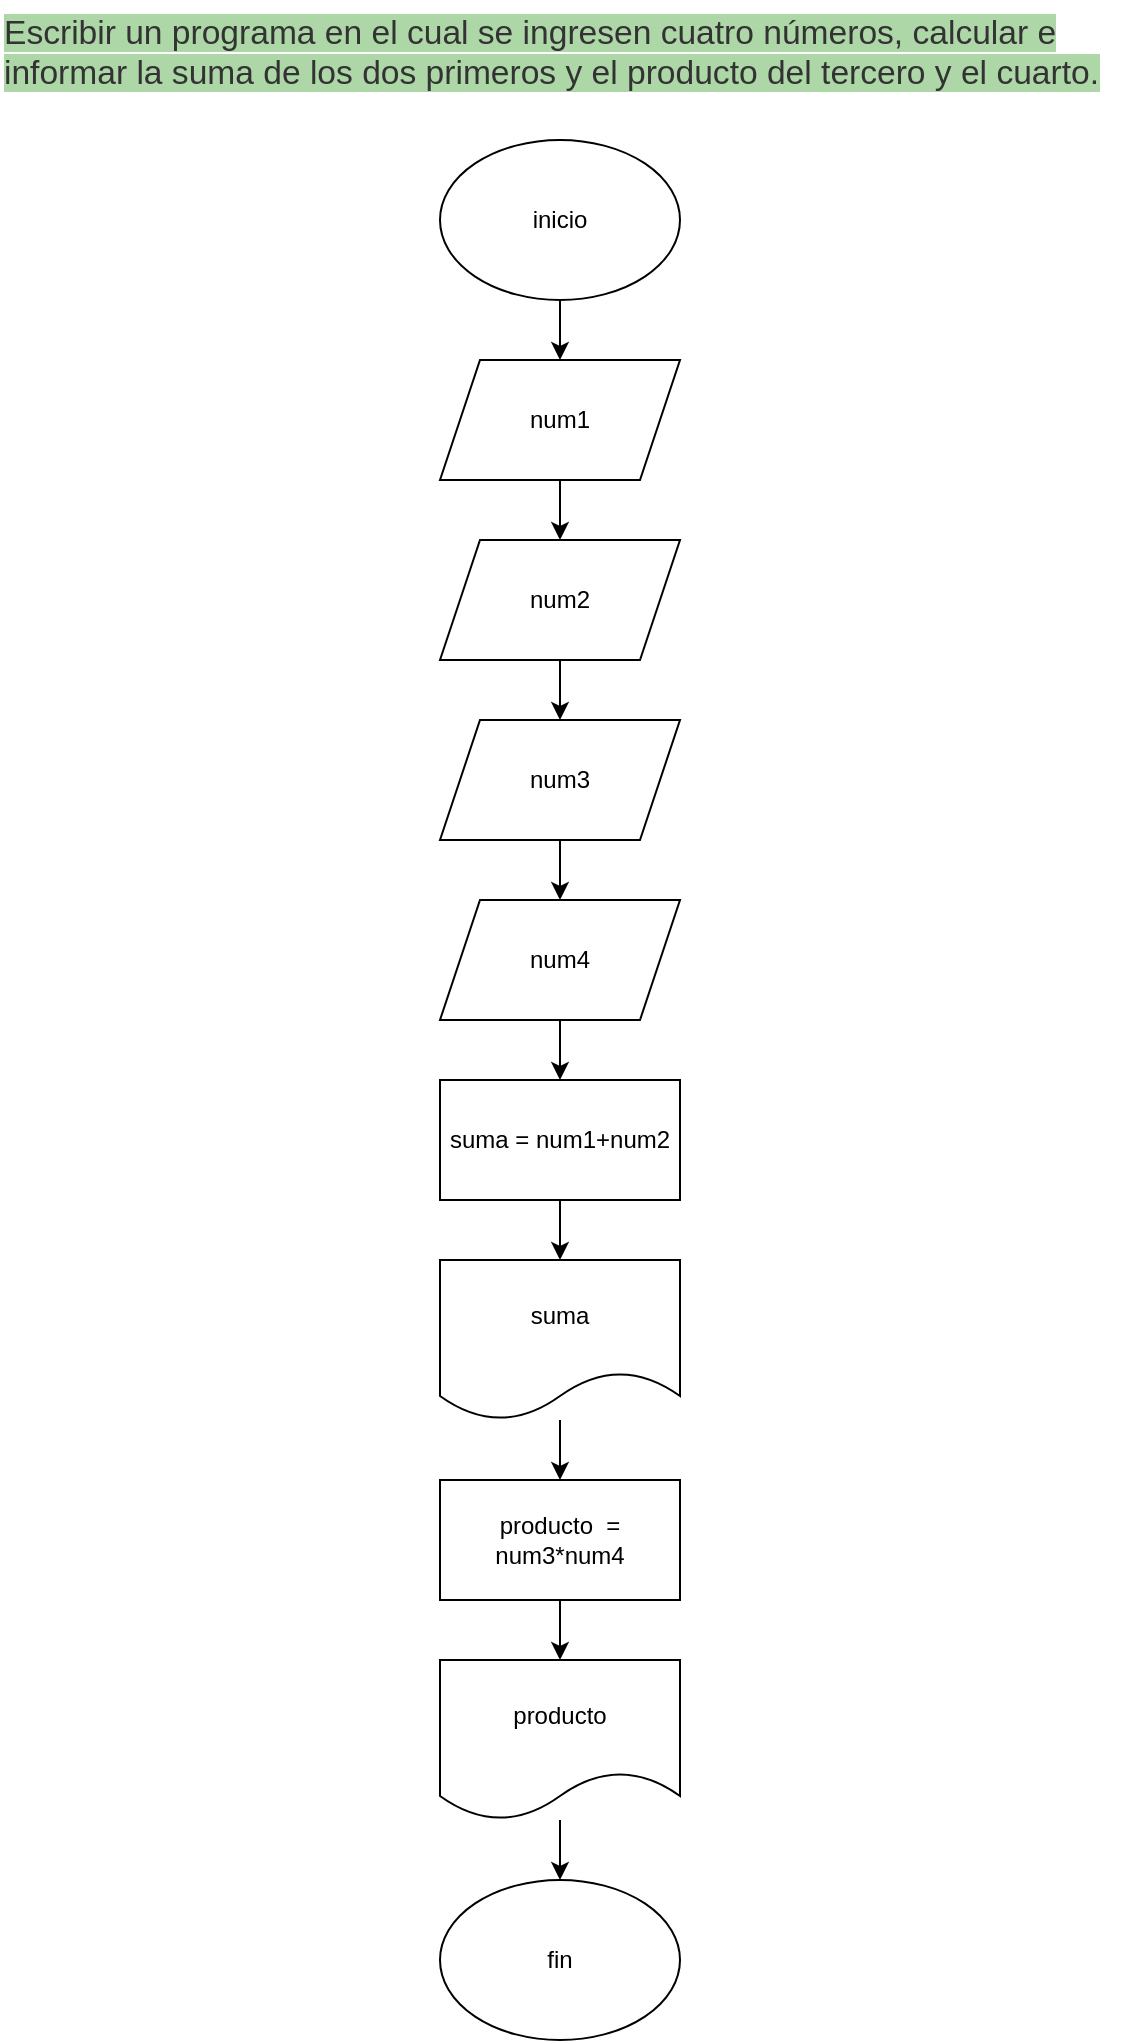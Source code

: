<mxfile version="20.6.0" type="device"><diagram id="pDoUhRYx-duMDAXPFHJE" name="Página-1"><mxGraphModel dx="723" dy="375" grid="1" gridSize="10" guides="1" tooltips="1" connect="1" arrows="1" fold="1" page="1" pageScale="1" pageWidth="827" pageHeight="1169" math="0" shadow="0"><root><mxCell id="0"/><mxCell id="1" parent="0"/><mxCell id="cuvk3aoThOcAMTrT4bZU-1" value="&lt;span style=&quot;color: rgb(51, 51, 51); font-family: sans-serif, arial; font-size: 16.8px; font-style: normal; font-variant-ligatures: normal; font-variant-caps: normal; font-weight: 400; letter-spacing: normal; orphans: 2; text-align: left; text-indent: 0px; text-transform: none; widows: 2; word-spacing: 0px; -webkit-text-stroke-width: 0px; background-color: rgb(174, 215, 168); text-decoration-thickness: initial; text-decoration-style: initial; text-decoration-color: initial; float: none; display: inline !important;&quot;&gt;Escribir un programa en el cual se ingresen cuatro números, calcular e informar la suma de los dos primeros y el producto del tercero y el cuarto.&lt;/span&gt;" style="text;whiteSpace=wrap;html=1;" vertex="1" parent="1"><mxGeometry x="134" y="10" width="560" height="70" as="geometry"/></mxCell><mxCell id="cuvk3aoThOcAMTrT4bZU-9" value="" style="edgeStyle=orthogonalEdgeStyle;rounded=0;orthogonalLoop=1;jettySize=auto;html=1;" edge="1" parent="1" source="cuvk3aoThOcAMTrT4bZU-2" target="cuvk3aoThOcAMTrT4bZU-3"><mxGeometry relative="1" as="geometry"/></mxCell><mxCell id="cuvk3aoThOcAMTrT4bZU-2" value="inicio" style="ellipse;whiteSpace=wrap;html=1;" vertex="1" parent="1"><mxGeometry x="354" y="80" width="120" height="80" as="geometry"/></mxCell><mxCell id="cuvk3aoThOcAMTrT4bZU-7" value="" style="edgeStyle=orthogonalEdgeStyle;rounded=0;orthogonalLoop=1;jettySize=auto;html=1;" edge="1" parent="1" source="cuvk3aoThOcAMTrT4bZU-3" target="cuvk3aoThOcAMTrT4bZU-4"><mxGeometry relative="1" as="geometry"/></mxCell><mxCell id="cuvk3aoThOcAMTrT4bZU-3" value="num1" style="shape=parallelogram;perimeter=parallelogramPerimeter;whiteSpace=wrap;html=1;fixedSize=1;" vertex="1" parent="1"><mxGeometry x="354" y="190" width="120" height="60" as="geometry"/></mxCell><mxCell id="cuvk3aoThOcAMTrT4bZU-8" value="" style="edgeStyle=orthogonalEdgeStyle;rounded=0;orthogonalLoop=1;jettySize=auto;html=1;" edge="1" parent="1" source="cuvk3aoThOcAMTrT4bZU-4" target="cuvk3aoThOcAMTrT4bZU-5"><mxGeometry relative="1" as="geometry"/></mxCell><mxCell id="cuvk3aoThOcAMTrT4bZU-4" value="num2" style="shape=parallelogram;perimeter=parallelogramPerimeter;whiteSpace=wrap;html=1;fixedSize=1;" vertex="1" parent="1"><mxGeometry x="354" y="280" width="120" height="60" as="geometry"/></mxCell><mxCell id="cuvk3aoThOcAMTrT4bZU-10" value="" style="edgeStyle=orthogonalEdgeStyle;rounded=0;orthogonalLoop=1;jettySize=auto;html=1;" edge="1" parent="1" source="cuvk3aoThOcAMTrT4bZU-5" target="cuvk3aoThOcAMTrT4bZU-6"><mxGeometry relative="1" as="geometry"/></mxCell><mxCell id="cuvk3aoThOcAMTrT4bZU-5" value="num3" style="shape=parallelogram;perimeter=parallelogramPerimeter;whiteSpace=wrap;html=1;fixedSize=1;" vertex="1" parent="1"><mxGeometry x="354" y="370" width="120" height="60" as="geometry"/></mxCell><mxCell id="cuvk3aoThOcAMTrT4bZU-12" value="" style="edgeStyle=orthogonalEdgeStyle;rounded=0;orthogonalLoop=1;jettySize=auto;html=1;" edge="1" parent="1" source="cuvk3aoThOcAMTrT4bZU-6" target="cuvk3aoThOcAMTrT4bZU-11"><mxGeometry relative="1" as="geometry"/></mxCell><mxCell id="cuvk3aoThOcAMTrT4bZU-6" value="num4" style="shape=parallelogram;perimeter=parallelogramPerimeter;whiteSpace=wrap;html=1;fixedSize=1;" vertex="1" parent="1"><mxGeometry x="354" y="460" width="120" height="60" as="geometry"/></mxCell><mxCell id="cuvk3aoThOcAMTrT4bZU-14" value="" style="edgeStyle=orthogonalEdgeStyle;rounded=0;orthogonalLoop=1;jettySize=auto;html=1;" edge="1" parent="1" source="cuvk3aoThOcAMTrT4bZU-11" target="cuvk3aoThOcAMTrT4bZU-13"><mxGeometry relative="1" as="geometry"/></mxCell><mxCell id="cuvk3aoThOcAMTrT4bZU-11" value="suma = num1+num2" style="rounded=0;whiteSpace=wrap;html=1;" vertex="1" parent="1"><mxGeometry x="354" y="550" width="120" height="60" as="geometry"/></mxCell><mxCell id="cuvk3aoThOcAMTrT4bZU-18" value="" style="edgeStyle=orthogonalEdgeStyle;rounded=0;orthogonalLoop=1;jettySize=auto;html=1;" edge="1" parent="1" source="cuvk3aoThOcAMTrT4bZU-13" target="cuvk3aoThOcAMTrT4bZU-16"><mxGeometry relative="1" as="geometry"/></mxCell><mxCell id="cuvk3aoThOcAMTrT4bZU-13" value="suma" style="shape=document;whiteSpace=wrap;html=1;boundedLbl=1;" vertex="1" parent="1"><mxGeometry x="354" y="640" width="120" height="80" as="geometry"/></mxCell><mxCell id="cuvk3aoThOcAMTrT4bZU-19" value="" style="edgeStyle=orthogonalEdgeStyle;rounded=0;orthogonalLoop=1;jettySize=auto;html=1;" edge="1" parent="1" source="cuvk3aoThOcAMTrT4bZU-16" target="cuvk3aoThOcAMTrT4bZU-17"><mxGeometry relative="1" as="geometry"/></mxCell><mxCell id="cuvk3aoThOcAMTrT4bZU-16" value="producto&amp;nbsp; = num3*num4" style="rounded=0;whiteSpace=wrap;html=1;" vertex="1" parent="1"><mxGeometry x="354" y="750" width="120" height="60" as="geometry"/></mxCell><mxCell id="cuvk3aoThOcAMTrT4bZU-21" value="" style="edgeStyle=orthogonalEdgeStyle;rounded=0;orthogonalLoop=1;jettySize=auto;html=1;" edge="1" parent="1" source="cuvk3aoThOcAMTrT4bZU-17" target="cuvk3aoThOcAMTrT4bZU-20"><mxGeometry relative="1" as="geometry"/></mxCell><mxCell id="cuvk3aoThOcAMTrT4bZU-17" value="producto" style="shape=document;whiteSpace=wrap;html=1;boundedLbl=1;" vertex="1" parent="1"><mxGeometry x="354" y="840" width="120" height="80" as="geometry"/></mxCell><mxCell id="cuvk3aoThOcAMTrT4bZU-20" value="fin" style="ellipse;whiteSpace=wrap;html=1;" vertex="1" parent="1"><mxGeometry x="354" y="950" width="120" height="80" as="geometry"/></mxCell></root></mxGraphModel></diagram></mxfile>